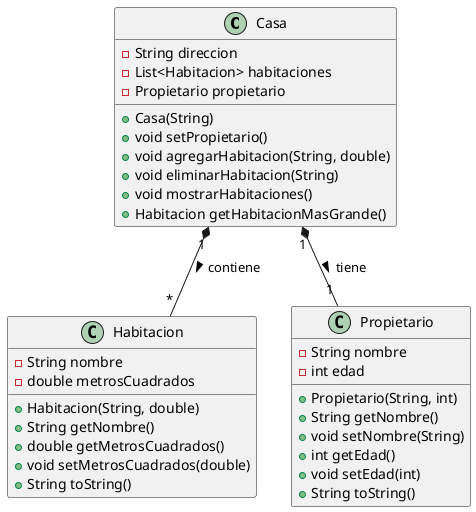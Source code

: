 @startuml

class Casa {
    - String direccion
    - List<Habitacion> habitaciones
    - Propietario propietario
    + Casa(String)
    + void setPropietario()
    + void agregarHabitacion(String, double)
    + void eliminarHabitacion(String)
    + void mostrarHabitaciones()
    + Habitacion getHabitacionMasGrande()
}

class Habitacion {
    - String nombre
    - double metrosCuadrados
    + Habitacion(String, double)
    + String getNombre()
    + double getMetrosCuadrados()
    + void setMetrosCuadrados(double)
    + String toString()
}

class Propietario {
    - String nombre
    - int edad
    + Propietario(String, int)
    + String getNombre()
    + void setNombre(String)
    + int getEdad()
    + void setEdad(int)
    + String toString()
}

Casa "1" *-- "*" Habitacion : contiene >
Casa "1" *-- "1" Propietario : tiene >

@enduml